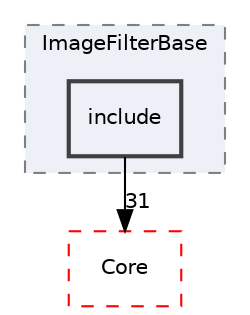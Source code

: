 digraph "include"
{
 // LATEX_PDF_SIZE
  edge [fontname="Helvetica",fontsize="10",labelfontname="Helvetica",labelfontsize="10"];
  node [fontname="Helvetica",fontsize="10",shape=record];
  compound=true
  subgraph clusterdir_a5e0762988512223861a3264c6133bea {
    graph [ bgcolor="#edf0f7", pencolor="grey50", style="filled,dashed,", label="ImageFilterBase", fontname="Helvetica", fontsize="10", URL="dir_a5e0762988512223861a3264c6133bea.html"]
  dir_cbc796d5b7b638fb085f1c735fb32cec [shape=box, label="include", style="filled,bold,", fillcolor="#edf0f7", color="grey25", URL="dir_cbc796d5b7b638fb085f1c735fb32cec.html"];
  }
  dir_cac7f9cecb9aa42a0bd05452dddd8a21 [shape=box, label="Core", style="dashed,", fillcolor="#edf0f7", color="red", URL="dir_cac7f9cecb9aa42a0bd05452dddd8a21.html"];
  dir_cbc796d5b7b638fb085f1c735fb32cec->dir_cac7f9cecb9aa42a0bd05452dddd8a21 [headlabel="31", labeldistance=1.5 headhref="dir_000094_000014.html"];
}
